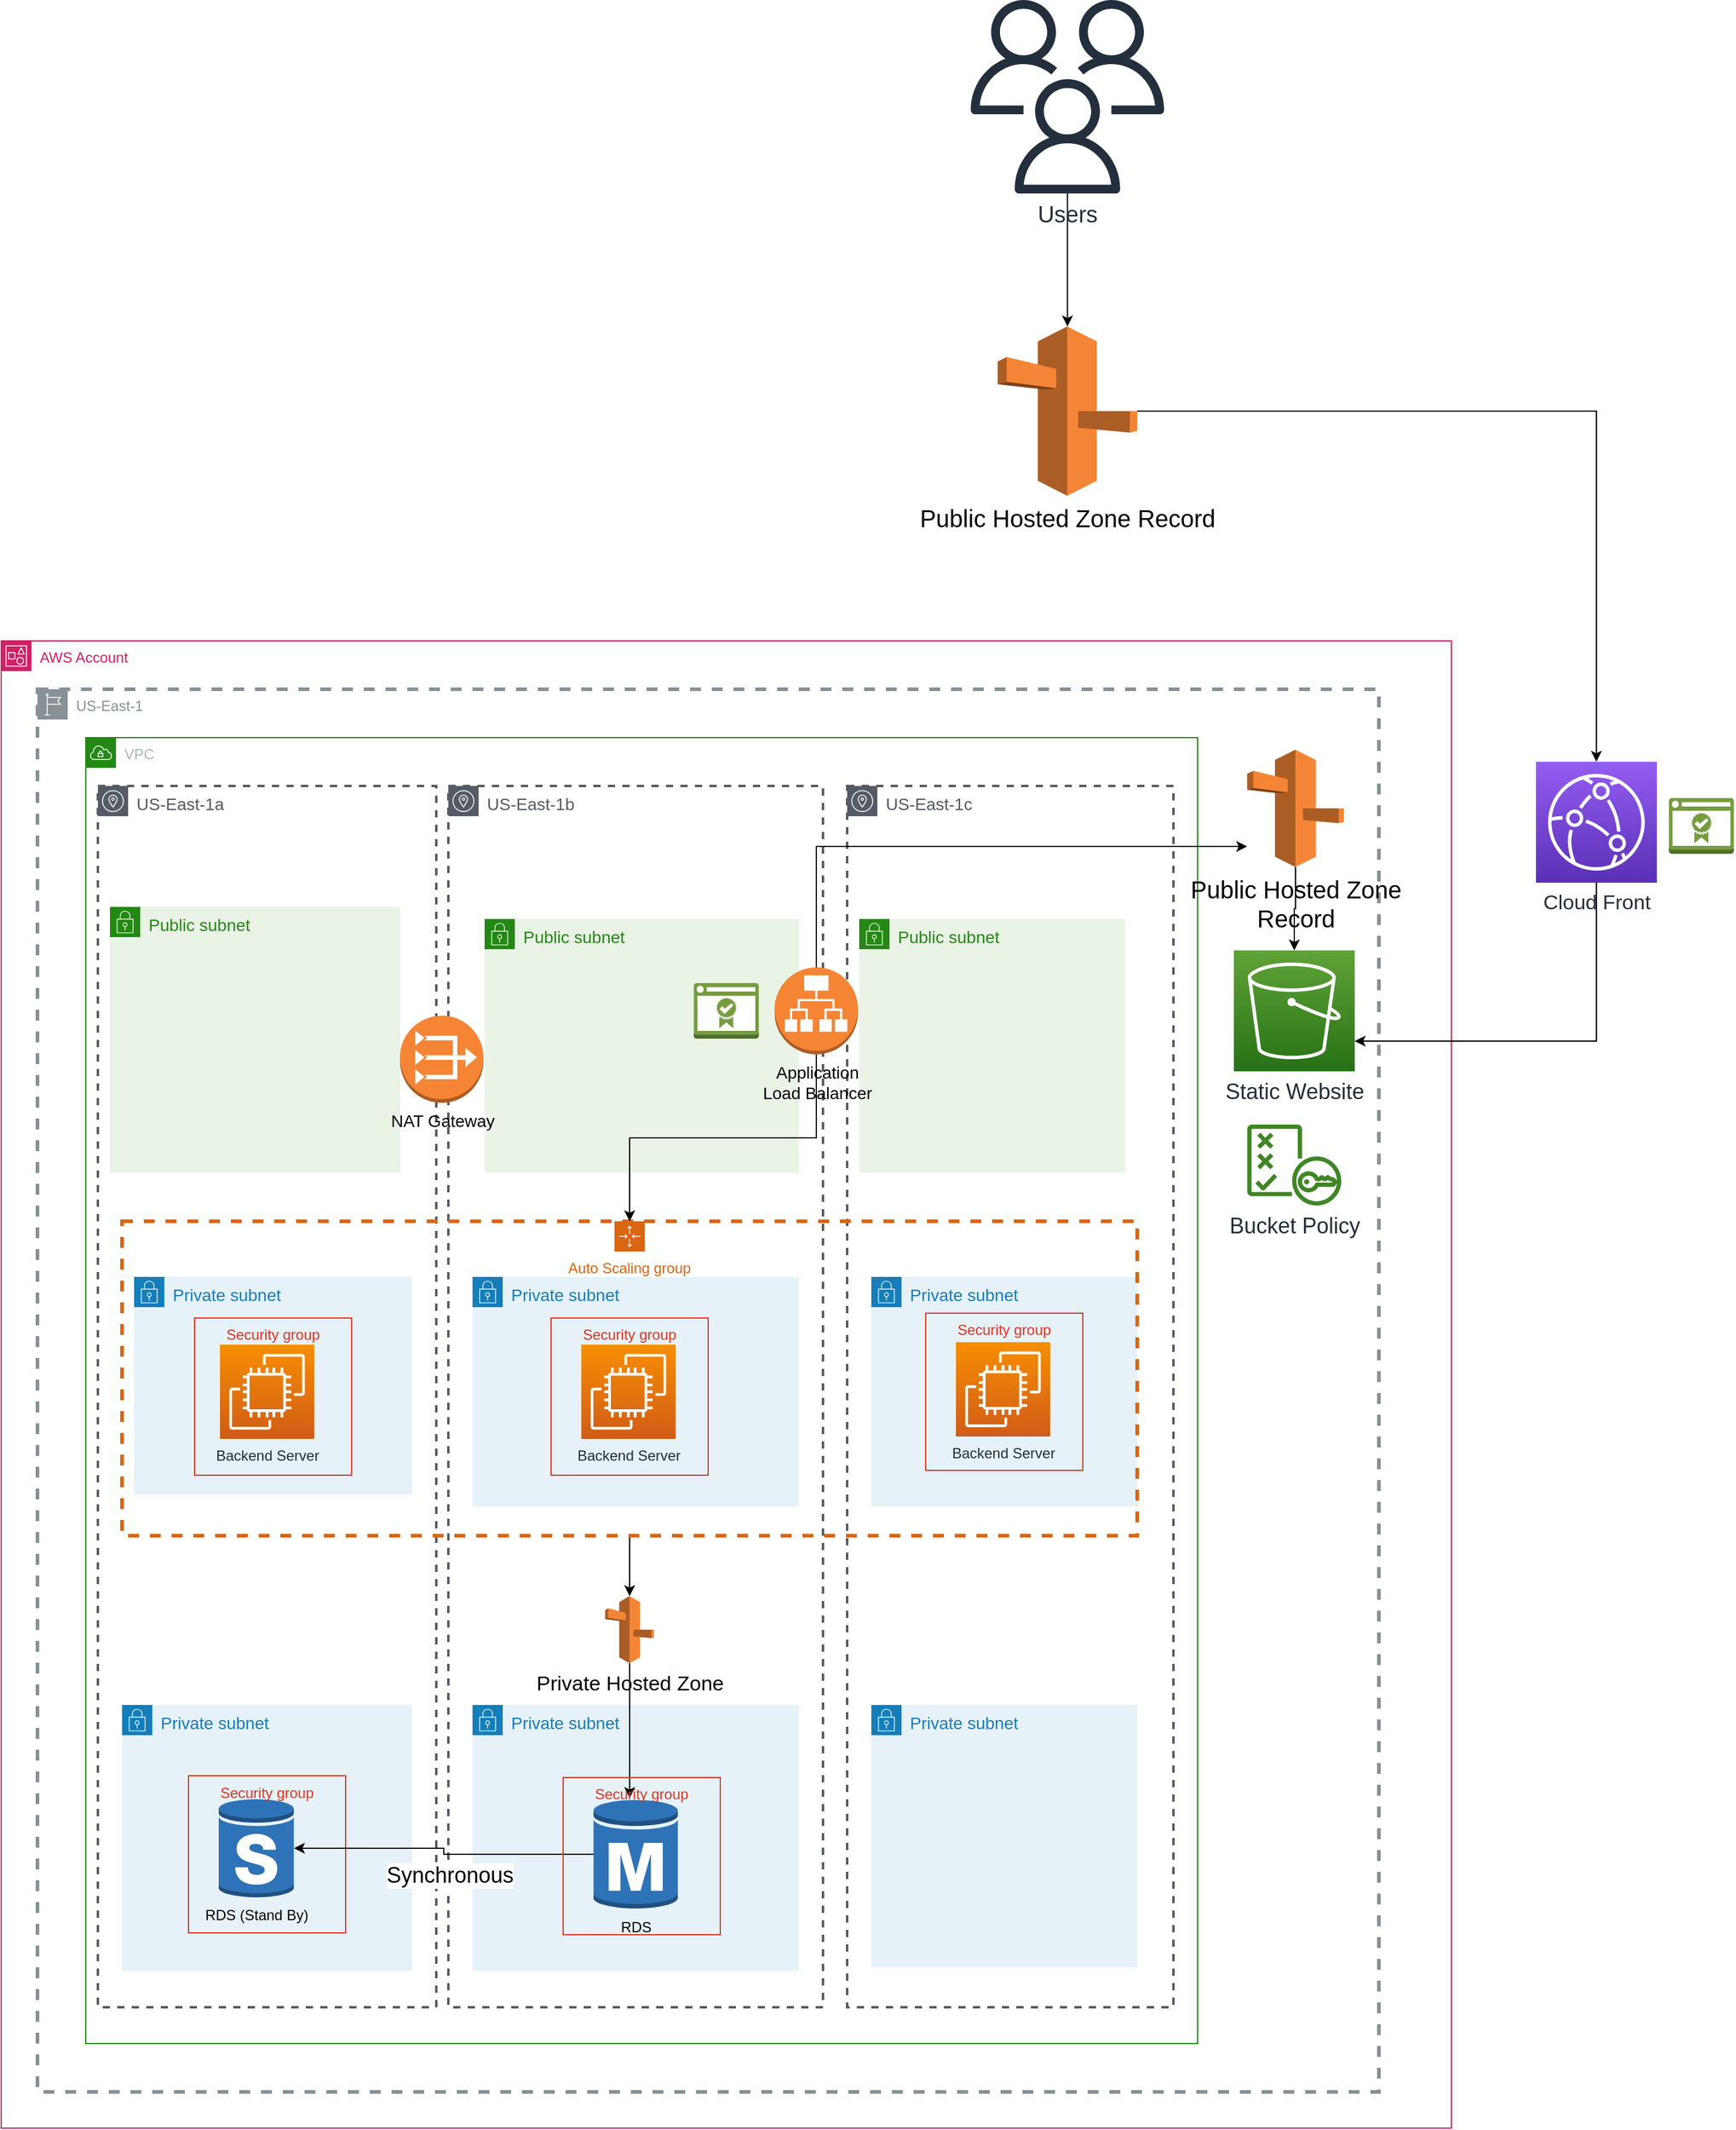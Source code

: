 <mxfile version="21.6.7" type="device">
  <diagram name="Page-1" id="uHPjacaBh0jeWXSj6A4M">
    <mxGraphModel dx="2223" dy="2387" grid="1" gridSize="10" guides="1" tooltips="1" connect="1" arrows="1" fold="1" page="1" pageScale="1" pageWidth="850" pageHeight="1100" math="0" shadow="0">
      <root>
        <mxCell id="0" />
        <mxCell id="1" parent="0" />
        <mxCell id="bJbxsFeYpLuLlAURXNSk-6" value="&lt;font style=&quot;font-size: 14px;&quot;&gt;US-East-1a&lt;/font&gt;" style="sketch=0;outlineConnect=0;gradientColor=none;html=1;whiteSpace=wrap;fontSize=12;fontStyle=0;shape=mxgraph.aws4.group;grIcon=mxgraph.aws4.group_availability_zone;strokeColor=#545B64;fillColor=none;verticalAlign=top;align=left;spacingLeft=30;fontColor=#545B64;dashed=1;strokeWidth=2;" parent="1" vertex="1">
          <mxGeometry x="130" y="150" width="280" height="1010" as="geometry" />
        </mxCell>
        <mxCell id="bJbxsFeYpLuLlAURXNSk-7" value="&lt;font style=&quot;font-size: 14px;&quot;&gt;US-East-1b&lt;/font&gt;" style="sketch=0;outlineConnect=0;gradientColor=none;html=1;whiteSpace=wrap;fontSize=12;fontStyle=0;shape=mxgraph.aws4.group;grIcon=mxgraph.aws4.group_availability_zone;strokeColor=#545B64;fillColor=none;verticalAlign=top;align=left;spacingLeft=30;fontColor=#545B64;dashed=1;strokeWidth=2;" parent="1" vertex="1">
          <mxGeometry x="420" y="150" width="310" height="1010" as="geometry" />
        </mxCell>
        <mxCell id="bJbxsFeYpLuLlAURXNSk-1" value="AWS Account" style="points=[[0,0],[0.25,0],[0.5,0],[0.75,0],[1,0],[1,0.25],[1,0.5],[1,0.75],[1,1],[0.75,1],[0.5,1],[0.25,1],[0,1],[0,0.75],[0,0.5],[0,0.25]];outlineConnect=0;gradientColor=none;html=1;whiteSpace=wrap;fontSize=12;fontStyle=0;container=1;pointerEvents=0;collapsible=0;recursiveResize=0;shape=mxgraph.aws4.group;grIcon=mxgraph.aws4.group_account;strokeColor=#CD2264;fillColor=none;verticalAlign=top;align=left;spacingLeft=30;fontColor=#CD2264;dashed=0;" parent="1" vertex="1">
          <mxGeometry x="50" y="30" width="1200" height="1230" as="geometry" />
        </mxCell>
        <mxCell id="bJbxsFeYpLuLlAURXNSk-3" value="US-East-1" style="sketch=0;outlineConnect=0;gradientColor=none;html=1;whiteSpace=wrap;fontSize=12;fontStyle=0;shape=mxgraph.aws4.group;grIcon=mxgraph.aws4.group_region;strokeColor=#879196;fillColor=none;verticalAlign=top;align=left;spacingLeft=30;fontColor=#879196;dashed=1;strokeWidth=3;" parent="1" vertex="1">
          <mxGeometry x="80" y="70" width="1110" height="1160" as="geometry" />
        </mxCell>
        <mxCell id="bJbxsFeYpLuLlAURXNSk-4" value="VPC" style="points=[[0,0],[0.25,0],[0.5,0],[0.75,0],[1,0],[1,0.25],[1,0.5],[1,0.75],[1,1],[0.75,1],[0.5,1],[0.25,1],[0,1],[0,0.75],[0,0.5],[0,0.25]];outlineConnect=0;gradientColor=none;html=1;whiteSpace=wrap;fontSize=12;fontStyle=0;container=1;pointerEvents=0;collapsible=0;recursiveResize=0;shape=mxgraph.aws4.group;grIcon=mxgraph.aws4.group_vpc;strokeColor=#248814;fillColor=none;verticalAlign=top;align=left;spacingLeft=30;fontColor=#AAB7B8;dashed=0;" parent="1" vertex="1">
          <mxGeometry x="120" y="110" width="920" height="1080" as="geometry" />
        </mxCell>
        <mxCell id="bJbxsFeYpLuLlAURXNSk-8" value="&lt;font style=&quot;font-size: 14px;&quot;&gt;US-East-1c&lt;/font&gt;" style="sketch=0;outlineConnect=0;gradientColor=none;html=1;whiteSpace=wrap;fontSize=12;fontStyle=0;shape=mxgraph.aws4.group;grIcon=mxgraph.aws4.group_availability_zone;strokeColor=#545B64;fillColor=none;verticalAlign=top;align=left;spacingLeft=30;fontColor=#545B64;dashed=1;strokeWidth=2;" parent="bJbxsFeYpLuLlAURXNSk-4" vertex="1">
          <mxGeometry x="630" y="40" width="270" height="1010" as="geometry" />
        </mxCell>
        <mxCell id="bJbxsFeYpLuLlAURXNSk-17" value="&lt;font style=&quot;font-size: 14px;&quot;&gt;Private subnet&lt;/font&gt;" style="points=[[0,0],[0.25,0],[0.5,0],[0.75,0],[1,0],[1,0.25],[1,0.5],[1,0.75],[1,1],[0.75,1],[0.5,1],[0.25,1],[0,1],[0,0.75],[0,0.5],[0,0.25]];outlineConnect=0;gradientColor=none;html=1;whiteSpace=wrap;fontSize=12;fontStyle=0;container=1;pointerEvents=0;collapsible=0;recursiveResize=0;shape=mxgraph.aws4.group;grIcon=mxgraph.aws4.group_security_group;grStroke=0;strokeColor=#147EBA;fillColor=#E6F2F8;verticalAlign=top;align=left;spacingLeft=30;fontColor=#147EBA;dashed=0;" parent="bJbxsFeYpLuLlAURXNSk-4" vertex="1">
          <mxGeometry x="650" y="800" width="220" height="217" as="geometry" />
        </mxCell>
        <mxCell id="bJbxsFeYpLuLlAURXNSk-14" value="&lt;font style=&quot;font-size: 14px;&quot;&gt;Private subnet&lt;/font&gt;" style="points=[[0,0],[0.25,0],[0.5,0],[0.75,0],[1,0],[1,0.25],[1,0.5],[1,0.75],[1,1],[0.75,1],[0.5,1],[0.25,1],[0,1],[0,0.75],[0,0.5],[0,0.25]];outlineConnect=0;gradientColor=none;html=1;whiteSpace=wrap;fontSize=12;fontStyle=0;container=1;pointerEvents=0;collapsible=0;recursiveResize=0;shape=mxgraph.aws4.group;grIcon=mxgraph.aws4.group_security_group;grStroke=0;strokeColor=#147EBA;fillColor=#E6F2F8;verticalAlign=top;align=left;spacingLeft=30;fontColor=#147EBA;dashed=0;" parent="bJbxsFeYpLuLlAURXNSk-4" vertex="1">
          <mxGeometry x="650" y="446" width="220" height="190" as="geometry" />
        </mxCell>
        <mxCell id="_TF902hc-8ZPqu88dkX0-8" value="Backend Server" style="sketch=0;points=[[0,0,0],[0.25,0,0],[0.5,0,0],[0.75,0,0],[1,0,0],[0,1,0],[0.25,1,0],[0.5,1,0],[0.75,1,0],[1,1,0],[0,0.25,0],[0,0.5,0],[0,0.75,0],[1,0.25,0],[1,0.5,0],[1,0.75,0]];outlineConnect=0;fontColor=#232F3E;gradientColor=#F78E04;gradientDirection=north;fillColor=#D05C17;strokeColor=#ffffff;dashed=0;verticalLabelPosition=bottom;verticalAlign=top;align=center;html=1;fontSize=12;fontStyle=0;aspect=fixed;shape=mxgraph.aws4.resourceIcon;resIcon=mxgraph.aws4.ec2;" vertex="1" parent="bJbxsFeYpLuLlAURXNSk-4">
          <mxGeometry x="720" y="500" width="78" height="78" as="geometry" />
        </mxCell>
        <mxCell id="bJbxsFeYpLuLlAURXNSk-10" value="&lt;font style=&quot;font-size: 14px;&quot;&gt;Public subnet&lt;/font&gt;" style="points=[[0,0],[0.25,0],[0.5,0],[0.75,0],[1,0],[1,0.25],[1,0.5],[1,0.75],[1,1],[0.75,1],[0.5,1],[0.25,1],[0,1],[0,0.75],[0,0.5],[0,0.25]];outlineConnect=0;gradientColor=none;html=1;whiteSpace=wrap;fontSize=12;fontStyle=0;container=1;pointerEvents=0;collapsible=0;recursiveResize=0;shape=mxgraph.aws4.group;grIcon=mxgraph.aws4.group_security_group;grStroke=0;strokeColor=#248814;fillColor=#E9F3E6;verticalAlign=top;align=left;spacingLeft=30;fontColor=#248814;dashed=0;" parent="bJbxsFeYpLuLlAURXNSk-4" vertex="1">
          <mxGeometry x="330" y="150" width="260" height="210" as="geometry" />
        </mxCell>
        <mxCell id="bJbxsFeYpLuLlAURXNSk-9" value="&lt;font style=&quot;font-size: 14px;&quot;&gt;Public subnet&lt;/font&gt;" style="points=[[0,0],[0.25,0],[0.5,0],[0.75,0],[1,0],[1,0.25],[1,0.5],[1,0.75],[1,1],[0.75,1],[0.5,1],[0.25,1],[0,1],[0,0.75],[0,0.5],[0,0.25]];outlineConnect=0;gradientColor=none;html=1;whiteSpace=wrap;fontSize=12;fontStyle=0;container=1;pointerEvents=0;collapsible=0;recursiveResize=0;shape=mxgraph.aws4.group;grIcon=mxgraph.aws4.group_security_group;grStroke=0;strokeColor=#248814;fillColor=#E9F3E6;verticalAlign=top;align=left;spacingLeft=30;fontColor=#248814;dashed=0;" parent="bJbxsFeYpLuLlAURXNSk-4" vertex="1">
          <mxGeometry x="20" y="140" width="240" height="220" as="geometry" />
        </mxCell>
        <mxCell id="bJbxsFeYpLuLlAURXNSk-11" value="&lt;font style=&quot;font-size: 14px;&quot;&gt;Public subnet&lt;/font&gt;" style="points=[[0,0],[0.25,0],[0.5,0],[0.75,0],[1,0],[1,0.25],[1,0.5],[1,0.75],[1,1],[0.75,1],[0.5,1],[0.25,1],[0,1],[0,0.75],[0,0.5],[0,0.25]];outlineConnect=0;gradientColor=none;html=1;whiteSpace=wrap;fontSize=12;fontStyle=0;container=1;pointerEvents=0;collapsible=0;recursiveResize=0;shape=mxgraph.aws4.group;grIcon=mxgraph.aws4.group_security_group;grStroke=0;strokeColor=#248814;fillColor=#E9F3E6;verticalAlign=top;align=left;spacingLeft=30;fontColor=#248814;dashed=0;" parent="bJbxsFeYpLuLlAURXNSk-4" vertex="1">
          <mxGeometry x="640" y="150" width="220" height="210" as="geometry" />
        </mxCell>
        <mxCell id="bJbxsFeYpLuLlAURXNSk-12" value="&lt;font style=&quot;font-size: 14px;&quot;&gt;Private subnet&lt;/font&gt;" style="points=[[0,0],[0.25,0],[0.5,0],[0.75,0],[1,0],[1,0.25],[1,0.5],[1,0.75],[1,1],[0.75,1],[0.5,1],[0.25,1],[0,1],[0,0.75],[0,0.5],[0,0.25]];outlineConnect=0;gradientColor=none;html=1;whiteSpace=wrap;fontSize=12;fontStyle=0;container=1;pointerEvents=0;collapsible=0;recursiveResize=0;shape=mxgraph.aws4.group;grIcon=mxgraph.aws4.group_security_group;grStroke=0;strokeColor=#147EBA;fillColor=#E6F2F8;verticalAlign=top;align=left;spacingLeft=30;fontColor=#147EBA;dashed=0;" parent="1" vertex="1">
          <mxGeometry x="160" y="556" width="230" height="180" as="geometry" />
        </mxCell>
        <mxCell id="_TF902hc-8ZPqu88dkX0-6" value="Backend Server" style="sketch=0;points=[[0,0,0],[0.25,0,0],[0.5,0,0],[0.75,0,0],[1,0,0],[0,1,0],[0.25,1,0],[0.5,1,0],[0.75,1,0],[1,1,0],[0,0.25,0],[0,0.5,0],[0,0.75,0],[1,0.25,0],[1,0.5,0],[1,0.75,0]];outlineConnect=0;fontColor=#232F3E;gradientColor=#F78E04;gradientDirection=north;fillColor=#D05C17;strokeColor=#ffffff;dashed=0;verticalLabelPosition=bottom;verticalAlign=top;align=center;html=1;fontSize=12;fontStyle=0;aspect=fixed;shape=mxgraph.aws4.resourceIcon;resIcon=mxgraph.aws4.ec2;" vertex="1" parent="bJbxsFeYpLuLlAURXNSk-12">
          <mxGeometry x="71" y="56" width="78" height="78" as="geometry" />
        </mxCell>
        <mxCell id="bJbxsFeYpLuLlAURXNSk-13" value="&lt;font style=&quot;font-size: 14px;&quot;&gt;Private subnet&lt;/font&gt;" style="points=[[0,0],[0.25,0],[0.5,0],[0.75,0],[1,0],[1,0.25],[1,0.5],[1,0.75],[1,1],[0.75,1],[0.5,1],[0.25,1],[0,1],[0,0.75],[0,0.5],[0,0.25]];outlineConnect=0;gradientColor=none;html=1;whiteSpace=wrap;fontSize=12;fontStyle=0;container=1;pointerEvents=0;collapsible=0;recursiveResize=0;shape=mxgraph.aws4.group;grIcon=mxgraph.aws4.group_security_group;grStroke=0;strokeColor=#147EBA;fillColor=#E6F2F8;verticalAlign=top;align=left;spacingLeft=30;fontColor=#147EBA;dashed=0;" parent="1" vertex="1">
          <mxGeometry x="440" y="556" width="270" height="190" as="geometry" />
        </mxCell>
        <mxCell id="_TF902hc-8ZPqu88dkX0-7" value="Backend Server" style="sketch=0;points=[[0,0,0],[0.25,0,0],[0.5,0,0],[0.75,0,0],[1,0,0],[0,1,0],[0.25,1,0],[0.5,1,0],[0.75,1,0],[1,1,0],[0,0.25,0],[0,0.5,0],[0,0.75,0],[1,0.25,0],[1,0.5,0],[1,0.75,0]];outlineConnect=0;fontColor=#232F3E;gradientColor=#F78E04;gradientDirection=north;fillColor=#D05C17;strokeColor=#ffffff;dashed=0;verticalLabelPosition=bottom;verticalAlign=top;align=center;html=1;fontSize=12;fontStyle=0;aspect=fixed;shape=mxgraph.aws4.resourceIcon;resIcon=mxgraph.aws4.ec2;" vertex="1" parent="bJbxsFeYpLuLlAURXNSk-13">
          <mxGeometry x="90" y="56" width="78" height="78" as="geometry" />
        </mxCell>
        <mxCell id="bJbxsFeYpLuLlAURXNSk-15" value="&lt;font style=&quot;font-size: 14px;&quot;&gt;Private subnet&lt;/font&gt;" style="points=[[0,0],[0.25,0],[0.5,0],[0.75,0],[1,0],[1,0.25],[1,0.5],[1,0.75],[1,1],[0.75,1],[0.5,1],[0.25,1],[0,1],[0,0.75],[0,0.5],[0,0.25]];outlineConnect=0;gradientColor=none;html=1;whiteSpace=wrap;fontSize=12;fontStyle=0;container=1;pointerEvents=0;collapsible=0;recursiveResize=0;shape=mxgraph.aws4.group;grIcon=mxgraph.aws4.group_security_group;grStroke=0;strokeColor=#147EBA;fillColor=#E6F2F8;verticalAlign=top;align=left;spacingLeft=30;fontColor=#147EBA;dashed=0;" parent="1" vertex="1">
          <mxGeometry x="150" y="910" width="240" height="220" as="geometry" />
        </mxCell>
        <mxCell id="_TF902hc-8ZPqu88dkX0-2" value="RDS (Stand By)" style="outlineConnect=0;dashed=0;verticalLabelPosition=bottom;verticalAlign=top;align=center;html=1;shape=mxgraph.aws3.rds_db_instance_standby_multi_az;fillColor=#2E73B8;gradientColor=none;" vertex="1" parent="bJbxsFeYpLuLlAURXNSk-15">
          <mxGeometry x="80" y="77" width="62.25" height="83" as="geometry" />
        </mxCell>
        <mxCell id="_TF902hc-8ZPqu88dkX0-35" value="Security group" style="fillColor=none;strokeColor=#DD3522;verticalAlign=top;fontStyle=0;fontColor=#DD3522;whiteSpace=wrap;html=1;" vertex="1" parent="bJbxsFeYpLuLlAURXNSk-15">
          <mxGeometry x="55" y="58.5" width="130" height="130" as="geometry" />
        </mxCell>
        <mxCell id="bJbxsFeYpLuLlAURXNSk-16" value="&lt;font style=&quot;font-size: 14px;&quot;&gt;Private subnet&lt;/font&gt;" style="points=[[0,0],[0.25,0],[0.5,0],[0.75,0],[1,0],[1,0.25],[1,0.5],[1,0.75],[1,1],[0.75,1],[0.5,1],[0.25,1],[0,1],[0,0.75],[0,0.5],[0,0.25]];outlineConnect=0;gradientColor=none;html=1;whiteSpace=wrap;fontSize=12;fontStyle=0;container=1;pointerEvents=0;collapsible=0;recursiveResize=0;shape=mxgraph.aws4.group;grIcon=mxgraph.aws4.group_security_group;grStroke=0;strokeColor=#147EBA;fillColor=#E6F2F8;verticalAlign=top;align=left;spacingLeft=30;fontColor=#147EBA;dashed=0;" parent="1" vertex="1">
          <mxGeometry x="440" y="910" width="270" height="220" as="geometry" />
        </mxCell>
        <mxCell id="_TF902hc-8ZPqu88dkX0-1" value="RDS" style="outlineConnect=0;dashed=0;verticalLabelPosition=bottom;verticalAlign=top;align=center;html=1;shape=mxgraph.aws3.rds_db_instance;fillColor=#2E73B8;gradientColor=none;" vertex="1" parent="bJbxsFeYpLuLlAURXNSk-16">
          <mxGeometry x="100.13" y="77" width="69.75" height="93" as="geometry" />
        </mxCell>
        <mxCell id="_TF902hc-8ZPqu88dkX0-3" style="edgeStyle=orthogonalEdgeStyle;rounded=0;orthogonalLoop=1;jettySize=auto;html=1;" edge="1" parent="1" source="_TF902hc-8ZPqu88dkX0-1" target="_TF902hc-8ZPqu88dkX0-2">
          <mxGeometry relative="1" as="geometry" />
        </mxCell>
        <mxCell id="_TF902hc-8ZPqu88dkX0-4" value="&lt;font style=&quot;font-size: 18px;&quot;&gt;Synchronous&lt;/font&gt;" style="edgeLabel;html=1;align=center;verticalAlign=middle;resizable=0;points=[];" vertex="1" connectable="0" parent="_TF902hc-8ZPqu88dkX0-3">
          <mxGeometry x="-0.184" y="1" relative="1" as="geometry">
            <mxPoint x="-16" y="16" as="offset" />
          </mxGeometry>
        </mxCell>
        <mxCell id="_TF902hc-8ZPqu88dkX0-13" style="edgeStyle=orthogonalEdgeStyle;rounded=0;orthogonalLoop=1;jettySize=auto;html=1;entryX=0.5;entryY=0;entryDx=0;entryDy=0;entryPerimeter=0;" edge="1" parent="1" source="_TF902hc-8ZPqu88dkX0-9" target="_TF902hc-8ZPqu88dkX0-12">
          <mxGeometry relative="1" as="geometry" />
        </mxCell>
        <mxCell id="_TF902hc-8ZPqu88dkX0-9" value="Auto Scaling group" style="points=[[0,0],[0.25,0],[0.5,0],[0.75,0],[1,0],[1,0.25],[1,0.5],[1,0.75],[1,1],[0.75,1],[0.5,1],[0.25,1],[0,1],[0,0.75],[0,0.5],[0,0.25]];outlineConnect=0;gradientColor=none;html=1;whiteSpace=wrap;fontSize=12;fontStyle=0;container=1;pointerEvents=0;collapsible=0;recursiveResize=0;shape=mxgraph.aws4.groupCenter;grIcon=mxgraph.aws4.group_auto_scaling_group;grStroke=1;strokeColor=#D86613;fillColor=none;verticalAlign=top;align=center;fontColor=#D86613;dashed=1;spacingTop=25;strokeWidth=3;" vertex="1" parent="1">
          <mxGeometry x="150" y="510" width="840" height="260" as="geometry" />
        </mxCell>
        <mxCell id="_TF902hc-8ZPqu88dkX0-32" value="Security group" style="fillColor=none;strokeColor=#DD3522;verticalAlign=top;fontStyle=0;fontColor=#DD3522;whiteSpace=wrap;html=1;" vertex="1" parent="_TF902hc-8ZPqu88dkX0-9">
          <mxGeometry x="355" y="80" width="130" height="130" as="geometry" />
        </mxCell>
        <mxCell id="_TF902hc-8ZPqu88dkX0-33" value="Security group" style="fillColor=none;strokeColor=#DD3522;verticalAlign=top;fontStyle=0;fontColor=#DD3522;whiteSpace=wrap;html=1;" vertex="1" parent="_TF902hc-8ZPqu88dkX0-9">
          <mxGeometry x="665" y="76" width="130" height="130" as="geometry" />
        </mxCell>
        <mxCell id="_TF902hc-8ZPqu88dkX0-14" style="edgeStyle=orthogonalEdgeStyle;rounded=0;orthogonalLoop=1;jettySize=auto;html=1;" edge="1" parent="1" source="_TF902hc-8ZPqu88dkX0-12" target="_TF902hc-8ZPqu88dkX0-1">
          <mxGeometry relative="1" as="geometry">
            <Array as="points">
              <mxPoint x="570" y="960" />
              <mxPoint x="570" y="960" />
            </Array>
          </mxGeometry>
        </mxCell>
        <mxCell id="_TF902hc-8ZPqu88dkX0-12" value="&lt;font style=&quot;font-size: 17px;&quot;&gt;Private Hosted Zone&lt;/font&gt;" style="outlineConnect=0;dashed=0;verticalLabelPosition=bottom;verticalAlign=top;align=center;html=1;shape=mxgraph.aws3.route_53;fillColor=#F58536;gradientColor=none;" vertex="1" parent="1">
          <mxGeometry x="549.75" y="820" width="40.5" height="55.5" as="geometry" />
        </mxCell>
        <mxCell id="_TF902hc-8ZPqu88dkX0-25" style="edgeStyle=orthogonalEdgeStyle;rounded=0;orthogonalLoop=1;jettySize=auto;html=1;entryX=0.5;entryY=0;entryDx=0;entryDy=0;" edge="1" parent="1" source="_TF902hc-8ZPqu88dkX0-15" target="_TF902hc-8ZPqu88dkX0-9">
          <mxGeometry relative="1" as="geometry" />
        </mxCell>
        <mxCell id="_TF902hc-8ZPqu88dkX0-39" style="edgeStyle=orthogonalEdgeStyle;rounded=0;orthogonalLoop=1;jettySize=auto;html=1;" edge="1" parent="1" source="_TF902hc-8ZPqu88dkX0-15" target="_TF902hc-8ZPqu88dkX0-38">
          <mxGeometry relative="1" as="geometry">
            <Array as="points">
              <mxPoint x="725" y="200" />
            </Array>
          </mxGeometry>
        </mxCell>
        <mxCell id="_TF902hc-8ZPqu88dkX0-15" value="&lt;font style=&quot;font-size: 14px;&quot;&gt;Application&lt;br&gt;Load Balancer&lt;/font&gt;" style="outlineConnect=0;dashed=0;verticalLabelPosition=bottom;verticalAlign=top;align=center;html=1;shape=mxgraph.aws3.application_load_balancer;fillColor=#F58534;gradientColor=none;" vertex="1" parent="1">
          <mxGeometry x="690" y="300" width="69" height="72" as="geometry" />
        </mxCell>
        <mxCell id="_TF902hc-8ZPqu88dkX0-27" style="edgeStyle=orthogonalEdgeStyle;rounded=0;orthogonalLoop=1;jettySize=auto;html=1;entryX=1;entryY=0.75;entryDx=0;entryDy=0;entryPerimeter=0;" edge="1" parent="1" source="_TF902hc-8ZPqu88dkX0-16" target="_TF902hc-8ZPqu88dkX0-17">
          <mxGeometry relative="1" as="geometry">
            <Array as="points">
              <mxPoint x="1370" y="361" />
            </Array>
          </mxGeometry>
        </mxCell>
        <mxCell id="_TF902hc-8ZPqu88dkX0-16" value="&lt;font style=&quot;font-size: 17px;&quot;&gt;Cloud Front&lt;/font&gt;" style="sketch=0;points=[[0,0,0],[0.25,0,0],[0.5,0,0],[0.75,0,0],[1,0,0],[0,1,0],[0.25,1,0],[0.5,1,0],[0.75,1,0],[1,1,0],[0,0.25,0],[0,0.5,0],[0,0.75,0],[1,0.25,0],[1,0.5,0],[1,0.75,0]];outlineConnect=0;fontColor=#232F3E;gradientColor=#945DF2;gradientDirection=north;fillColor=#5A30B5;strokeColor=#ffffff;dashed=0;verticalLabelPosition=bottom;verticalAlign=top;align=center;html=1;fontSize=12;fontStyle=0;aspect=fixed;shape=mxgraph.aws4.resourceIcon;resIcon=mxgraph.aws4.cloudfront;" vertex="1" parent="1">
          <mxGeometry x="1320" y="130" width="100" height="100" as="geometry" />
        </mxCell>
        <mxCell id="_TF902hc-8ZPqu88dkX0-17" value="&lt;font style=&quot;font-size: 18px;&quot;&gt;Static Website&lt;/font&gt;" style="sketch=0;points=[[0,0,0],[0.25,0,0],[0.5,0,0],[0.75,0,0],[1,0,0],[0,1,0],[0.25,1,0],[0.5,1,0],[0.75,1,0],[1,1,0],[0,0.25,0],[0,0.5,0],[0,0.75,0],[1,0.25,0],[1,0.5,0],[1,0.75,0]];outlineConnect=0;fontColor=#232F3E;gradientColor=#60A337;gradientDirection=north;fillColor=#277116;strokeColor=#ffffff;dashed=0;verticalLabelPosition=bottom;verticalAlign=top;align=center;html=1;fontSize=12;fontStyle=0;aspect=fixed;shape=mxgraph.aws4.resourceIcon;resIcon=mxgraph.aws4.s3;" vertex="1" parent="1">
          <mxGeometry x="1070" y="286" width="100" height="100" as="geometry" />
        </mxCell>
        <mxCell id="_TF902hc-8ZPqu88dkX0-28" style="edgeStyle=orthogonalEdgeStyle;rounded=0;orthogonalLoop=1;jettySize=auto;html=1;" edge="1" parent="1" source="_TF902hc-8ZPqu88dkX0-20" target="_TF902hc-8ZPqu88dkX0-16">
          <mxGeometry relative="1" as="geometry" />
        </mxCell>
        <mxCell id="_TF902hc-8ZPqu88dkX0-20" value="&lt;font style=&quot;font-size: 20px;&quot;&gt;Public Hosted Zone Record&lt;/font&gt;" style="outlineConnect=0;dashed=0;verticalLabelPosition=bottom;verticalAlign=top;align=center;html=1;shape=mxgraph.aws3.route_53;fillColor=#F58536;gradientColor=none;" vertex="1" parent="1">
          <mxGeometry x="874.56" y="-230" width="115.44" height="140" as="geometry" />
        </mxCell>
        <mxCell id="_TF902hc-8ZPqu88dkX0-24" style="edgeStyle=orthogonalEdgeStyle;rounded=0;orthogonalLoop=1;jettySize=auto;html=1;" edge="1" parent="1" source="_TF902hc-8ZPqu88dkX0-23" target="_TF902hc-8ZPqu88dkX0-20">
          <mxGeometry relative="1" as="geometry" />
        </mxCell>
        <mxCell id="_TF902hc-8ZPqu88dkX0-23" value="&lt;font style=&quot;font-size: 19px;&quot;&gt;Users&lt;/font&gt;" style="sketch=0;outlineConnect=0;fontColor=#232F3E;gradientColor=none;fillColor=#232F3D;strokeColor=none;dashed=0;verticalLabelPosition=bottom;verticalAlign=top;align=center;html=1;fontSize=12;fontStyle=0;aspect=fixed;pointerEvents=1;shape=mxgraph.aws4.users;" vertex="1" parent="1">
          <mxGeometry x="852.28" y="-500" width="160" height="160" as="geometry" />
        </mxCell>
        <mxCell id="_TF902hc-8ZPqu88dkX0-29" value="" style="outlineConnect=0;dashed=0;verticalLabelPosition=bottom;verticalAlign=top;align=center;html=1;shape=mxgraph.aws3.certificate_manager_2;fillColor=#759C3E;gradientColor=none;" vertex="1" parent="1">
          <mxGeometry x="623.13" y="312.96" width="53.75" height="46.07" as="geometry" />
        </mxCell>
        <mxCell id="_TF902hc-8ZPqu88dkX0-30" value="" style="outlineConnect=0;dashed=0;verticalLabelPosition=bottom;verticalAlign=top;align=center;html=1;shape=mxgraph.aws3.certificate_manager_2;fillColor=#759C3E;gradientColor=none;" vertex="1" parent="1">
          <mxGeometry x="1430" y="160.0" width="53.75" height="46.07" as="geometry" />
        </mxCell>
        <mxCell id="_TF902hc-8ZPqu88dkX0-31" value="Security group" style="fillColor=none;strokeColor=#DD3522;verticalAlign=top;fontStyle=0;fontColor=#DD3522;whiteSpace=wrap;html=1;" vertex="1" parent="1">
          <mxGeometry x="210" y="590" width="130" height="130" as="geometry" />
        </mxCell>
        <mxCell id="_TF902hc-8ZPqu88dkX0-34" value="Security group" style="fillColor=none;strokeColor=#DD3522;verticalAlign=top;fontStyle=0;fontColor=#DD3522;whiteSpace=wrap;html=1;" vertex="1" parent="1">
          <mxGeometry x="515" y="970" width="130" height="130" as="geometry" />
        </mxCell>
        <mxCell id="_TF902hc-8ZPqu88dkX0-36" value="&lt;font style=&quot;font-size: 18px;&quot;&gt;Bucket Policy&lt;/font&gt;" style="sketch=0;outlineConnect=0;fontColor=#232F3E;gradientColor=none;fillColor=#3F8624;strokeColor=none;dashed=0;verticalLabelPosition=bottom;verticalAlign=top;align=center;html=1;fontSize=12;fontStyle=0;aspect=fixed;pointerEvents=1;shape=mxgraph.aws4.policy;" vertex="1" parent="1">
          <mxGeometry x="1081" y="430" width="78" height="67" as="geometry" />
        </mxCell>
        <mxCell id="_TF902hc-8ZPqu88dkX0-37" value="&lt;font style=&quot;font-size: 14px;&quot;&gt;NAT Gateway&lt;/font&gt;" style="outlineConnect=0;dashed=0;verticalLabelPosition=bottom;verticalAlign=top;align=center;html=1;shape=mxgraph.aws3.vpc_nat_gateway;fillColor=#F58534;gradientColor=none;" vertex="1" parent="1">
          <mxGeometry x="380" y="340" width="69" height="72" as="geometry" />
        </mxCell>
        <mxCell id="_TF902hc-8ZPqu88dkX0-40" style="edgeStyle=orthogonalEdgeStyle;rounded=0;orthogonalLoop=1;jettySize=auto;html=1;entryX=0.5;entryY=0;entryDx=0;entryDy=0;entryPerimeter=0;" edge="1" parent="1" source="_TF902hc-8ZPqu88dkX0-38" target="_TF902hc-8ZPqu88dkX0-17">
          <mxGeometry relative="1" as="geometry" />
        </mxCell>
        <mxCell id="_TF902hc-8ZPqu88dkX0-38" value="&lt;font style=&quot;font-size: 20px;&quot;&gt;Public Hosted Zone &lt;br&gt;Record&lt;/font&gt;" style="outlineConnect=0;dashed=0;verticalLabelPosition=bottom;verticalAlign=top;align=center;html=1;shape=mxgraph.aws3.route_53;fillColor=#F58536;gradientColor=none;" vertex="1" parent="1">
          <mxGeometry x="1081" y="120" width="80" height="97.02" as="geometry" />
        </mxCell>
      </root>
    </mxGraphModel>
  </diagram>
</mxfile>

